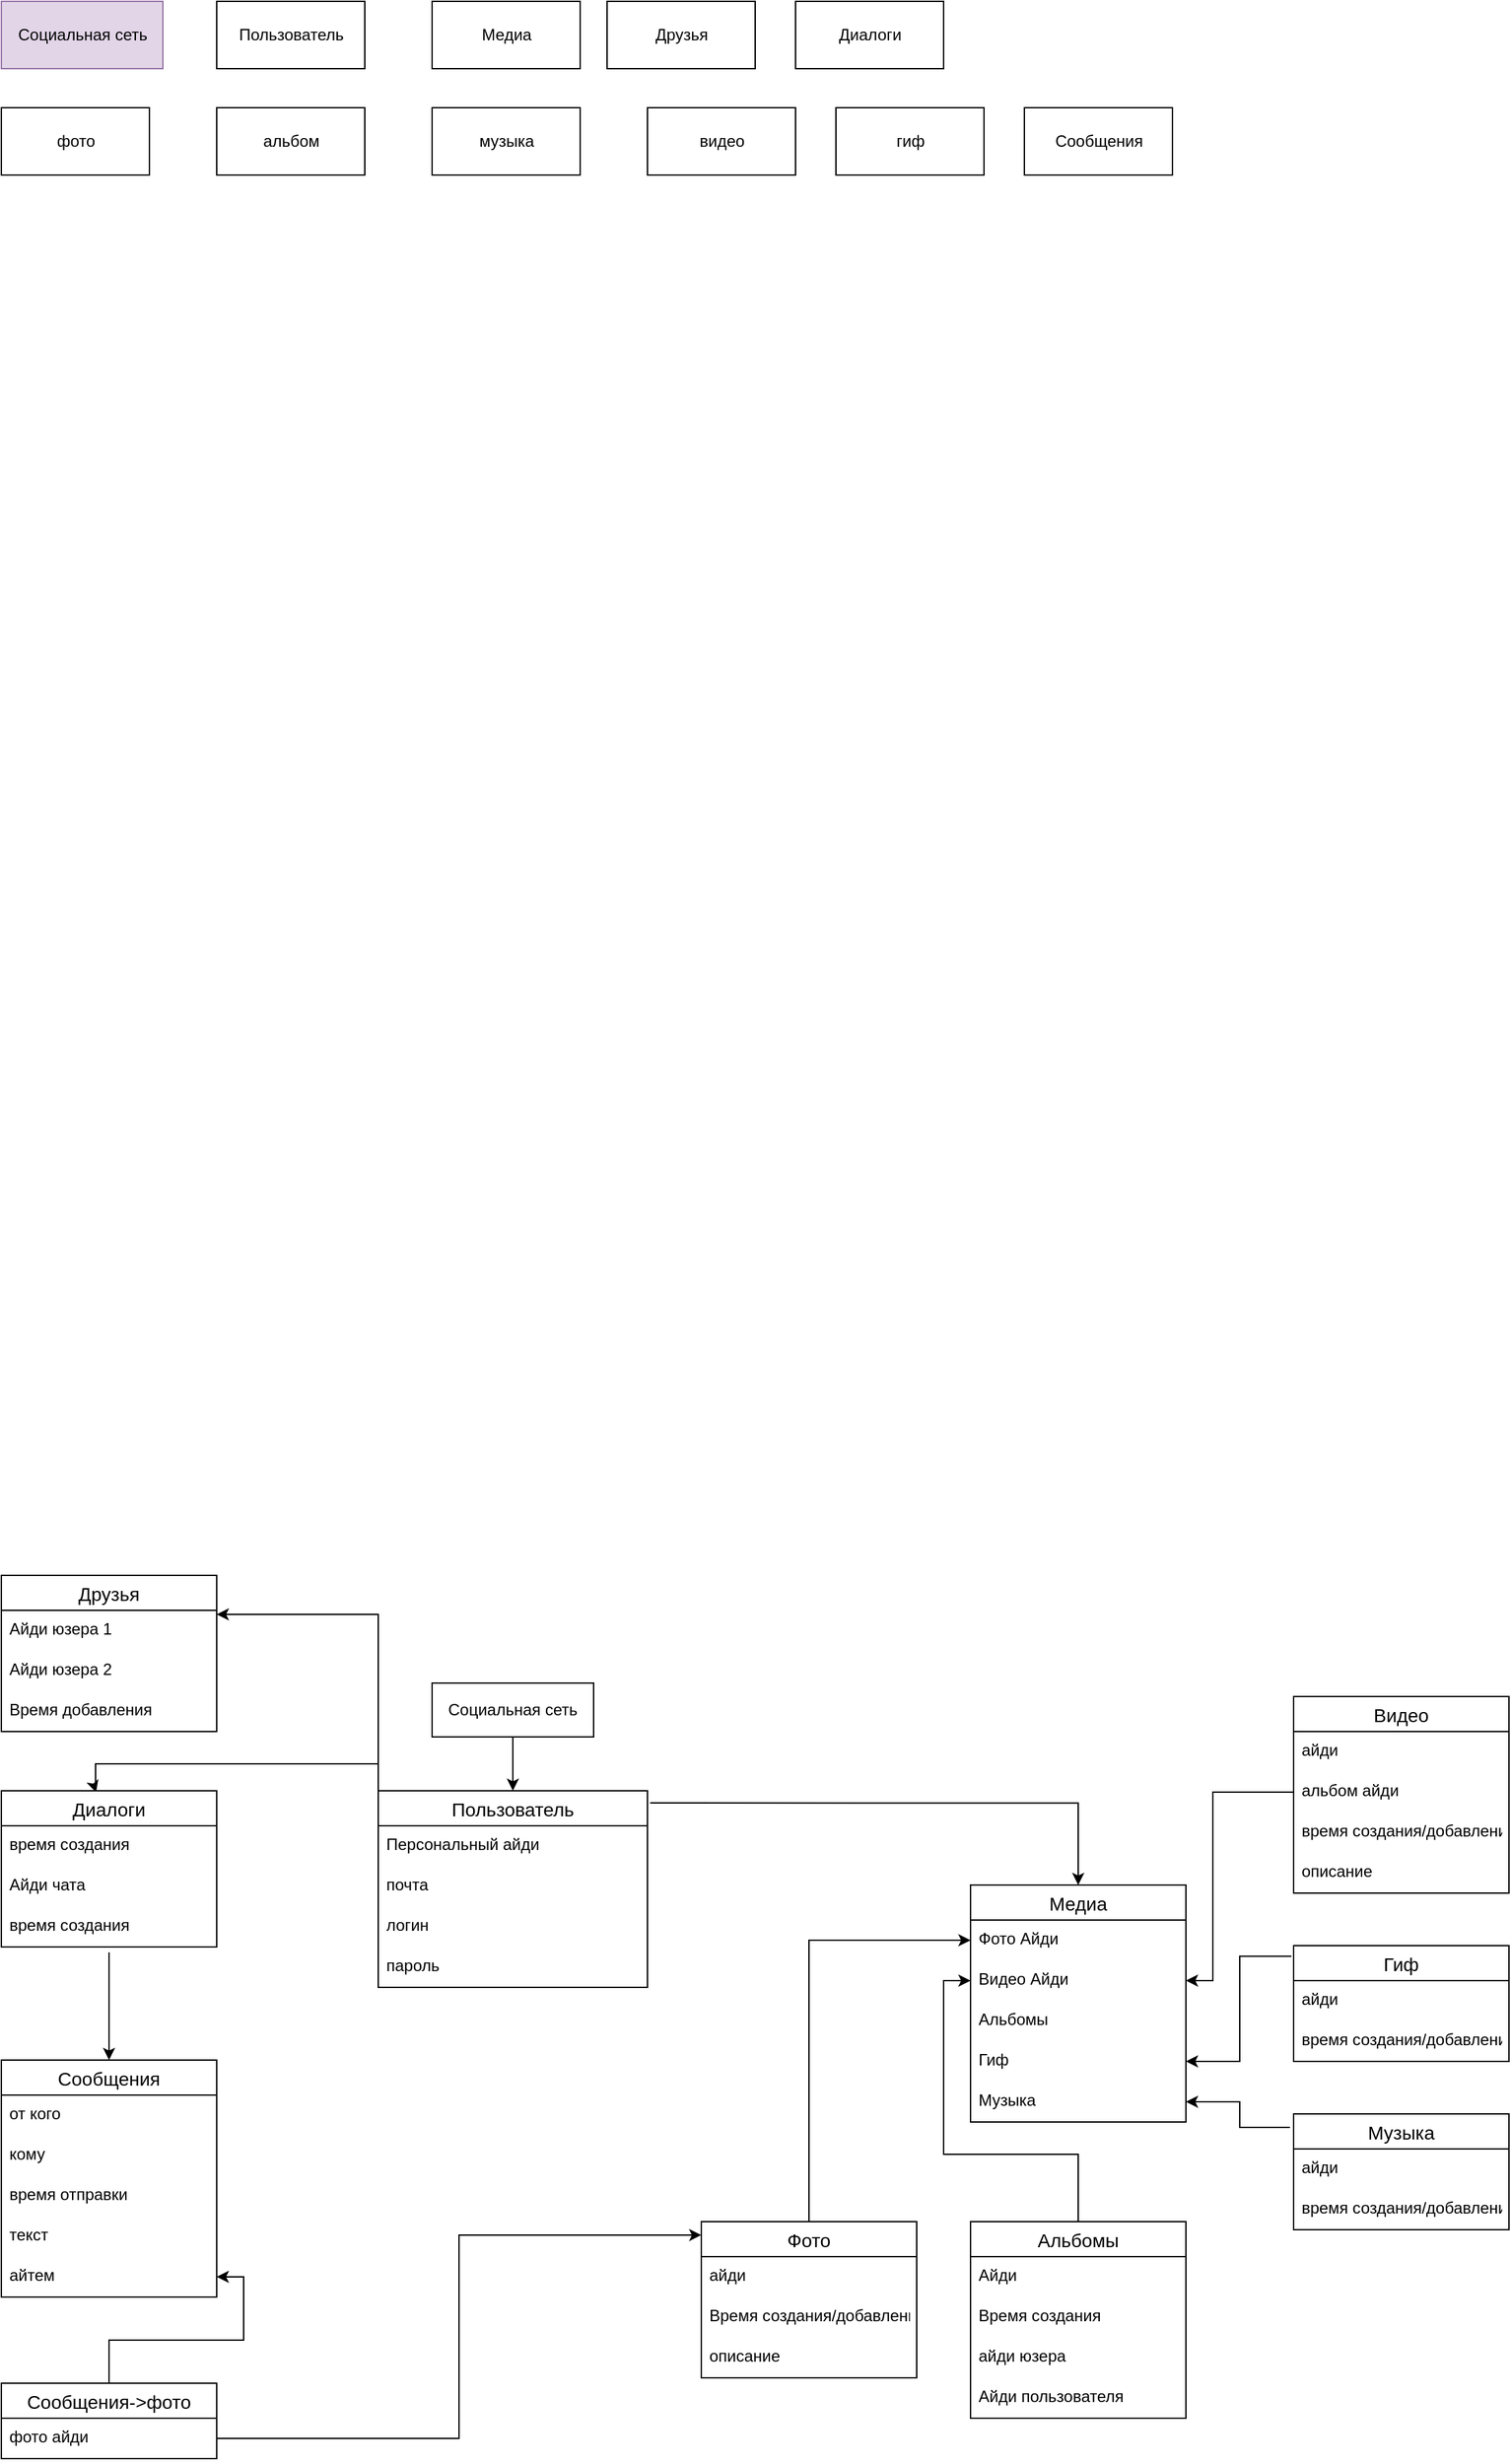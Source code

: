 <mxfile version="20.5.1" type="github">
  <diagram id="892sodERZgvS5ch3GcTH" name="Страница 1">
    <mxGraphModel dx="1671" dy="2103" grid="1" gridSize="10" guides="1" tooltips="1" connect="1" arrows="1" fold="1" page="1" pageScale="1" pageWidth="827" pageHeight="1169" math="0" shadow="0">
      <root>
        <mxCell id="0" />
        <mxCell id="1" parent="0" />
        <mxCell id="Xirezer4HCwD1WntG53T-69" style="edgeStyle=none;rounded=0;orthogonalLoop=1;jettySize=auto;html=1;exitX=0.5;exitY=1;exitDx=0;exitDy=0;entryX=0.5;entryY=0;entryDx=0;entryDy=0;" edge="1" parent="1" source="Xirezer4HCwD1WntG53T-5" target="Xirezer4HCwD1WntG53T-11">
          <mxGeometry relative="1" as="geometry" />
        </mxCell>
        <mxCell id="Xirezer4HCwD1WntG53T-5" value="Социальная сеть" style="whiteSpace=wrap;html=1;align=center;" vertex="1" parent="1">
          <mxGeometry x="320" y="80" width="120" height="40" as="geometry" />
        </mxCell>
        <mxCell id="Xirezer4HCwD1WntG53T-6" value="Сообщения" style="swimlane;fontStyle=0;childLayout=stackLayout;horizontal=1;startSize=26;horizontalStack=0;resizeParent=1;resizeParentMax=0;resizeLast=0;collapsible=1;marginBottom=0;align=center;fontSize=14;" vertex="1" parent="1">
          <mxGeometry y="360" width="160" height="176" as="geometry" />
        </mxCell>
        <mxCell id="Xirezer4HCwD1WntG53T-7" value="от кого" style="text;strokeColor=none;fillColor=none;spacingLeft=4;spacingRight=4;overflow=hidden;rotatable=0;points=[[0,0.5],[1,0.5]];portConstraint=eastwest;fontSize=12;" vertex="1" parent="Xirezer4HCwD1WntG53T-6">
          <mxGeometry y="26" width="160" height="30" as="geometry" />
        </mxCell>
        <mxCell id="Xirezer4HCwD1WntG53T-9" value="кому" style="text;strokeColor=none;fillColor=none;spacingLeft=4;spacingRight=4;overflow=hidden;rotatable=0;points=[[0,0.5],[1,0.5]];portConstraint=eastwest;fontSize=12;" vertex="1" parent="Xirezer4HCwD1WntG53T-6">
          <mxGeometry y="56" width="160" height="30" as="geometry" />
        </mxCell>
        <mxCell id="Xirezer4HCwD1WntG53T-10" value="время отправки" style="text;strokeColor=none;fillColor=none;spacingLeft=4;spacingRight=4;overflow=hidden;rotatable=0;points=[[0,0.5],[1,0.5]];portConstraint=eastwest;fontSize=12;" vertex="1" parent="Xirezer4HCwD1WntG53T-6">
          <mxGeometry y="86" width="160" height="30" as="geometry" />
        </mxCell>
        <mxCell id="Xirezer4HCwD1WntG53T-57" value="текст" style="text;strokeColor=none;fillColor=none;spacingLeft=4;spacingRight=4;overflow=hidden;rotatable=0;points=[[0,0.5],[1,0.5]];portConstraint=eastwest;fontSize=12;" vertex="1" parent="Xirezer4HCwD1WntG53T-6">
          <mxGeometry y="116" width="160" height="30" as="geometry" />
        </mxCell>
        <mxCell id="Xirezer4HCwD1WntG53T-94" value="айтем" style="text;strokeColor=none;fillColor=none;spacingLeft=4;spacingRight=4;overflow=hidden;rotatable=0;points=[[0,0.5],[1,0.5]];portConstraint=eastwest;fontSize=12;" vertex="1" parent="Xirezer4HCwD1WntG53T-6">
          <mxGeometry y="146" width="160" height="30" as="geometry" />
        </mxCell>
        <mxCell id="Xirezer4HCwD1WntG53T-118" style="edgeStyle=orthogonalEdgeStyle;rounded=0;orthogonalLoop=1;jettySize=auto;html=1;exitX=0;exitY=0;exitDx=0;exitDy=0;entryX=1;entryY=0.25;entryDx=0;entryDy=0;" edge="1" parent="1" source="Xirezer4HCwD1WntG53T-11" target="Xirezer4HCwD1WntG53T-86">
          <mxGeometry relative="1" as="geometry" />
        </mxCell>
        <mxCell id="Xirezer4HCwD1WntG53T-133" style="edgeStyle=orthogonalEdgeStyle;rounded=0;orthogonalLoop=1;jettySize=auto;html=1;exitX=0;exitY=0;exitDx=0;exitDy=0;entryX=0.44;entryY=0.011;entryDx=0;entryDy=0;entryPerimeter=0;" edge="1" parent="1" source="Xirezer4HCwD1WntG53T-11" target="Xirezer4HCwD1WntG53T-16">
          <mxGeometry relative="1" as="geometry">
            <Array as="points">
              <mxPoint x="280" y="140" />
              <mxPoint x="70" y="140" />
              <mxPoint x="70" y="160" />
              <mxPoint x="70" y="160" />
            </Array>
          </mxGeometry>
        </mxCell>
        <mxCell id="Xirezer4HCwD1WntG53T-11" value="Пользователь" style="swimlane;fontStyle=0;childLayout=stackLayout;horizontal=1;startSize=26;horizontalStack=0;resizeParent=1;resizeParentMax=0;resizeLast=0;collapsible=1;marginBottom=0;align=center;fontSize=14;" vertex="1" parent="1">
          <mxGeometry x="280" y="160" width="200" height="146" as="geometry" />
        </mxCell>
        <mxCell id="Xirezer4HCwD1WntG53T-12" value="Персональный айди" style="text;strokeColor=none;fillColor=none;spacingLeft=4;spacingRight=4;overflow=hidden;rotatable=0;points=[[0,0.5],[1,0.5]];portConstraint=eastwest;fontSize=12;" vertex="1" parent="Xirezer4HCwD1WntG53T-11">
          <mxGeometry y="26" width="200" height="30" as="geometry" />
        </mxCell>
        <mxCell id="Xirezer4HCwD1WntG53T-13" value="почта" style="text;strokeColor=none;fillColor=none;spacingLeft=4;spacingRight=4;overflow=hidden;rotatable=0;points=[[0,0.5],[1,0.5]];portConstraint=eastwest;fontSize=12;" vertex="1" parent="Xirezer4HCwD1WntG53T-11">
          <mxGeometry y="56" width="200" height="30" as="geometry" />
        </mxCell>
        <mxCell id="Xirezer4HCwD1WntG53T-14" value="логин" style="text;strokeColor=none;fillColor=none;spacingLeft=4;spacingRight=4;overflow=hidden;rotatable=0;points=[[0,0.5],[1,0.5]];portConstraint=eastwest;fontSize=12;" vertex="1" parent="Xirezer4HCwD1WntG53T-11">
          <mxGeometry y="86" width="200" height="30" as="geometry" />
        </mxCell>
        <mxCell id="Xirezer4HCwD1WntG53T-15" value="пароль" style="text;strokeColor=none;fillColor=none;spacingLeft=4;spacingRight=4;overflow=hidden;rotatable=0;points=[[0,0.5],[1,0.5]];portConstraint=eastwest;fontSize=12;" vertex="1" parent="Xirezer4HCwD1WntG53T-11">
          <mxGeometry y="116" width="200" height="30" as="geometry" />
        </mxCell>
        <mxCell id="Xirezer4HCwD1WntG53T-16" value="Диалоги" style="swimlane;fontStyle=0;childLayout=stackLayout;horizontal=1;startSize=26;horizontalStack=0;resizeParent=1;resizeParentMax=0;resizeLast=0;collapsible=1;marginBottom=0;align=center;fontSize=14;" vertex="1" parent="1">
          <mxGeometry y="160" width="160" height="116" as="geometry" />
        </mxCell>
        <mxCell id="Xirezer4HCwD1WntG53T-55" value="время создания" style="text;strokeColor=none;fillColor=none;spacingLeft=4;spacingRight=4;overflow=hidden;rotatable=0;points=[[0,0.5],[1,0.5]];portConstraint=eastwest;fontSize=12;" vertex="1" parent="Xirezer4HCwD1WntG53T-16">
          <mxGeometry y="26" width="160" height="30" as="geometry" />
        </mxCell>
        <mxCell id="Xirezer4HCwD1WntG53T-56" value="Айди чата" style="text;strokeColor=none;fillColor=none;spacingLeft=4;spacingRight=4;overflow=hidden;rotatable=0;points=[[0,0.5],[1,0.5]];portConstraint=eastwest;fontSize=12;" vertex="1" parent="Xirezer4HCwD1WntG53T-16">
          <mxGeometry y="56" width="160" height="30" as="geometry" />
        </mxCell>
        <mxCell id="Xirezer4HCwD1WntG53T-65" value="время создания" style="text;strokeColor=none;fillColor=none;spacingLeft=4;spacingRight=4;overflow=hidden;rotatable=0;points=[[0,0.5],[1,0.5]];portConstraint=eastwest;fontSize=12;" vertex="1" parent="Xirezer4HCwD1WntG53T-16">
          <mxGeometry y="86" width="160" height="30" as="geometry" />
        </mxCell>
        <mxCell id="Xirezer4HCwD1WntG53T-30" style="edgeStyle=none;rounded=0;orthogonalLoop=1;jettySize=auto;html=1;entryX=0.5;entryY=0;entryDx=0;entryDy=0;" edge="1" parent="1" target="Xirezer4HCwD1WntG53T-6">
          <mxGeometry relative="1" as="geometry">
            <mxPoint x="80" y="280" as="sourcePoint" />
          </mxGeometry>
        </mxCell>
        <mxCell id="Xirezer4HCwD1WntG53T-154" style="edgeStyle=orthogonalEdgeStyle;rounded=0;orthogonalLoop=1;jettySize=auto;html=1;entryX=0;entryY=0.5;entryDx=0;entryDy=0;" edge="1" parent="1" source="Xirezer4HCwD1WntG53T-37" target="Xirezer4HCwD1WntG53T-52">
          <mxGeometry relative="1" as="geometry" />
        </mxCell>
        <mxCell id="Xirezer4HCwD1WntG53T-37" value="Фото" style="swimlane;fontStyle=0;childLayout=stackLayout;horizontal=1;startSize=26;horizontalStack=0;resizeParent=1;resizeParentMax=0;resizeLast=0;collapsible=1;marginBottom=0;align=center;fontSize=14;" vertex="1" parent="1">
          <mxGeometry x="520" y="480" width="160" height="116" as="geometry" />
        </mxCell>
        <mxCell id="Xirezer4HCwD1WntG53T-39" value="айди" style="text;strokeColor=none;fillColor=none;spacingLeft=4;spacingRight=4;overflow=hidden;rotatable=0;points=[[0,0.5],[1,0.5]];portConstraint=eastwest;fontSize=12;" vertex="1" parent="Xirezer4HCwD1WntG53T-37">
          <mxGeometry y="26" width="160" height="30" as="geometry" />
        </mxCell>
        <mxCell id="Xirezer4HCwD1WntG53T-40" value="Время создания/добавления" style="text;strokeColor=none;fillColor=none;spacingLeft=4;spacingRight=4;overflow=hidden;rotatable=0;points=[[0,0.5],[1,0.5]];portConstraint=eastwest;fontSize=12;" vertex="1" parent="Xirezer4HCwD1WntG53T-37">
          <mxGeometry y="56" width="160" height="30" as="geometry" />
        </mxCell>
        <mxCell id="Xirezer4HCwD1WntG53T-68" value="описание" style="text;strokeColor=none;fillColor=none;spacingLeft=4;spacingRight=4;overflow=hidden;rotatable=0;points=[[0,0.5],[1,0.5]];portConstraint=eastwest;fontSize=12;" vertex="1" parent="Xirezer4HCwD1WntG53T-37">
          <mxGeometry y="86" width="160" height="30" as="geometry" />
        </mxCell>
        <mxCell id="Xirezer4HCwD1WntG53T-41" value="Видео" style="swimlane;fontStyle=0;childLayout=stackLayout;horizontal=1;startSize=26;horizontalStack=0;resizeParent=1;resizeParentMax=0;resizeLast=0;collapsible=1;marginBottom=0;align=center;fontSize=14;" vertex="1" parent="1">
          <mxGeometry x="960" y="90" width="160" height="146" as="geometry" />
        </mxCell>
        <mxCell id="Xirezer4HCwD1WntG53T-42" value="айди" style="text;strokeColor=none;fillColor=none;spacingLeft=4;spacingRight=4;overflow=hidden;rotatable=0;points=[[0,0.5],[1,0.5]];portConstraint=eastwest;fontSize=12;" vertex="1" parent="Xirezer4HCwD1WntG53T-41">
          <mxGeometry y="26" width="160" height="30" as="geometry" />
        </mxCell>
        <mxCell id="Xirezer4HCwD1WntG53T-43" value="альбом айди" style="text;strokeColor=none;fillColor=none;spacingLeft=4;spacingRight=4;overflow=hidden;rotatable=0;points=[[0,0.5],[1,0.5]];portConstraint=eastwest;fontSize=12;" vertex="1" parent="Xirezer4HCwD1WntG53T-41">
          <mxGeometry y="56" width="160" height="30" as="geometry" />
        </mxCell>
        <mxCell id="Xirezer4HCwD1WntG53T-44" value="время создания/добавления" style="text;strokeColor=none;fillColor=none;spacingLeft=4;spacingRight=4;overflow=hidden;rotatable=0;points=[[0,0.5],[1,0.5]];portConstraint=eastwest;fontSize=12;" vertex="1" parent="Xirezer4HCwD1WntG53T-41">
          <mxGeometry y="86" width="160" height="30" as="geometry" />
        </mxCell>
        <mxCell id="Xirezer4HCwD1WntG53T-75" value="описание" style="text;strokeColor=none;fillColor=none;spacingLeft=4;spacingRight=4;overflow=hidden;rotatable=0;points=[[0,0.5],[1,0.5]];portConstraint=eastwest;fontSize=12;" vertex="1" parent="Xirezer4HCwD1WntG53T-41">
          <mxGeometry y="116" width="160" height="30" as="geometry" />
        </mxCell>
        <mxCell id="Xirezer4HCwD1WntG53T-51" value="Медиа" style="swimlane;fontStyle=0;childLayout=stackLayout;horizontal=1;startSize=26;horizontalStack=0;resizeParent=1;resizeParentMax=0;resizeLast=0;collapsible=1;marginBottom=0;align=center;fontSize=14;" vertex="1" parent="1">
          <mxGeometry x="720" y="230" width="160" height="176" as="geometry" />
        </mxCell>
        <mxCell id="Xirezer4HCwD1WntG53T-52" value="Фото Айди" style="text;strokeColor=none;fillColor=none;spacingLeft=4;spacingRight=4;overflow=hidden;rotatable=0;points=[[0,0.5],[1,0.5]];portConstraint=eastwest;fontSize=12;" vertex="1" parent="Xirezer4HCwD1WntG53T-51">
          <mxGeometry y="26" width="160" height="30" as="geometry" />
        </mxCell>
        <mxCell id="Xirezer4HCwD1WntG53T-53" value="Видео Айди" style="text;strokeColor=none;fillColor=none;spacingLeft=4;spacingRight=4;overflow=hidden;rotatable=0;points=[[0,0.5],[1,0.5]];portConstraint=eastwest;fontSize=12;" vertex="1" parent="Xirezer4HCwD1WntG53T-51">
          <mxGeometry y="56" width="160" height="30" as="geometry" />
        </mxCell>
        <mxCell id="Xirezer4HCwD1WntG53T-59" value="Альбомы" style="text;strokeColor=none;fillColor=none;spacingLeft=4;spacingRight=4;overflow=hidden;rotatable=0;points=[[0,0.5],[1,0.5]];portConstraint=eastwest;fontSize=12;" vertex="1" parent="Xirezer4HCwD1WntG53T-51">
          <mxGeometry y="86" width="160" height="30" as="geometry" />
        </mxCell>
        <mxCell id="Xirezer4HCwD1WntG53T-54" value="Гиф" style="text;strokeColor=none;fillColor=none;spacingLeft=4;spacingRight=4;overflow=hidden;rotatable=0;points=[[0,0.5],[1,0.5]];portConstraint=eastwest;fontSize=12;" vertex="1" parent="Xirezer4HCwD1WntG53T-51">
          <mxGeometry y="116" width="160" height="30" as="geometry" />
        </mxCell>
        <mxCell id="Xirezer4HCwD1WntG53T-58" value="Музыка" style="text;strokeColor=none;fillColor=none;spacingLeft=4;spacingRight=4;overflow=hidden;rotatable=0;points=[[0,0.5],[1,0.5]];portConstraint=eastwest;fontSize=12;" vertex="1" parent="Xirezer4HCwD1WntG53T-51">
          <mxGeometry y="146" width="160" height="30" as="geometry" />
        </mxCell>
        <mxCell id="Xirezer4HCwD1WntG53T-134" value="" style="edgeStyle=orthogonalEdgeStyle;rounded=0;orthogonalLoop=1;jettySize=auto;html=1;" edge="1" parent="1" source="Xirezer4HCwD1WntG53T-60" target="Xirezer4HCwD1WntG53T-94">
          <mxGeometry relative="1" as="geometry" />
        </mxCell>
        <mxCell id="Xirezer4HCwD1WntG53T-60" value="Сообщения-&gt;фото" style="swimlane;fontStyle=0;childLayout=stackLayout;horizontal=1;startSize=26;horizontalStack=0;resizeParent=1;resizeParentMax=0;resizeLast=0;collapsible=1;marginBottom=0;align=center;fontSize=14;" vertex="1" parent="1">
          <mxGeometry y="600" width="160" height="56" as="geometry" />
        </mxCell>
        <mxCell id="Xirezer4HCwD1WntG53T-61" value="фото айди" style="text;strokeColor=none;fillColor=none;spacingLeft=4;spacingRight=4;overflow=hidden;rotatable=0;points=[[0,0.5],[1,0.5]];portConstraint=eastwest;fontSize=12;" vertex="1" parent="Xirezer4HCwD1WntG53T-60">
          <mxGeometry y="26" width="160" height="30" as="geometry" />
        </mxCell>
        <mxCell id="Xirezer4HCwD1WntG53T-155" style="edgeStyle=orthogonalEdgeStyle;rounded=0;orthogonalLoop=1;jettySize=auto;html=1;entryX=0;entryY=0.5;entryDx=0;entryDy=0;" edge="1" parent="1" source="Xirezer4HCwD1WntG53T-31" target="Xirezer4HCwD1WntG53T-53">
          <mxGeometry relative="1" as="geometry">
            <Array as="points">
              <mxPoint x="800" y="430" />
              <mxPoint x="700" y="430" />
              <mxPoint x="700" y="301" />
            </Array>
          </mxGeometry>
        </mxCell>
        <mxCell id="Xirezer4HCwD1WntG53T-31" value="Альбомы" style="swimlane;fontStyle=0;childLayout=stackLayout;horizontal=1;startSize=26;horizontalStack=0;resizeParent=1;resizeParentMax=0;resizeLast=0;collapsible=1;marginBottom=0;align=center;fontSize=14;" vertex="1" parent="1">
          <mxGeometry x="720" y="480" width="160" height="146" as="geometry" />
        </mxCell>
        <mxCell id="Xirezer4HCwD1WntG53T-33" value="Айди" style="text;strokeColor=none;fillColor=none;spacingLeft=4;spacingRight=4;overflow=hidden;rotatable=0;points=[[0,0.5],[1,0.5]];portConstraint=eastwest;fontSize=12;" vertex="1" parent="Xirezer4HCwD1WntG53T-31">
          <mxGeometry y="26" width="160" height="30" as="geometry" />
        </mxCell>
        <mxCell id="Xirezer4HCwD1WntG53T-34" value="Время создания" style="text;strokeColor=none;fillColor=none;spacingLeft=4;spacingRight=4;overflow=hidden;rotatable=0;points=[[0,0.5],[1,0.5]];portConstraint=eastwest;fontSize=12;" vertex="1" parent="Xirezer4HCwD1WntG53T-31">
          <mxGeometry y="56" width="160" height="30" as="geometry" />
        </mxCell>
        <mxCell id="Xirezer4HCwD1WntG53T-93" value="айди юзера" style="text;strokeColor=none;fillColor=none;spacingLeft=4;spacingRight=4;overflow=hidden;rotatable=0;points=[[0,0.5],[1,0.5]];portConstraint=eastwest;fontSize=12;" vertex="1" parent="Xirezer4HCwD1WntG53T-31">
          <mxGeometry y="86" width="160" height="30" as="geometry" />
        </mxCell>
        <mxCell id="Xirezer4HCwD1WntG53T-36" value="Айди пользователя" style="text;strokeColor=none;fillColor=none;spacingLeft=4;spacingRight=4;overflow=hidden;rotatable=0;points=[[0,0.5],[1,0.5]];portConstraint=eastwest;fontSize=12;" vertex="1" parent="Xirezer4HCwD1WntG53T-31">
          <mxGeometry y="116" width="160" height="30" as="geometry" />
        </mxCell>
        <mxCell id="Xirezer4HCwD1WntG53T-149" value="" style="edgeStyle=orthogonalEdgeStyle;rounded=0;orthogonalLoop=1;jettySize=auto;html=1;exitX=-0.01;exitY=0.092;exitDx=0;exitDy=0;exitPerimeter=0;" edge="1" parent="1" source="Xirezer4HCwD1WntG53T-76" target="Xirezer4HCwD1WntG53T-54">
          <mxGeometry relative="1" as="geometry" />
        </mxCell>
        <mxCell id="Xirezer4HCwD1WntG53T-76" value="Гиф" style="swimlane;fontStyle=0;childLayout=stackLayout;horizontal=1;startSize=26;horizontalStack=0;resizeParent=1;resizeParentMax=0;resizeLast=0;collapsible=1;marginBottom=0;align=center;fontSize=14;" vertex="1" parent="1">
          <mxGeometry x="960" y="275" width="160" height="86" as="geometry" />
        </mxCell>
        <mxCell id="Xirezer4HCwD1WntG53T-77" value="айди" style="text;strokeColor=none;fillColor=none;spacingLeft=4;spacingRight=4;overflow=hidden;rotatable=0;points=[[0,0.5],[1,0.5]];portConstraint=eastwest;fontSize=12;" vertex="1" parent="Xirezer4HCwD1WntG53T-76">
          <mxGeometry y="26" width="160" height="30" as="geometry" />
        </mxCell>
        <mxCell id="Xirezer4HCwD1WntG53T-78" value="время создания/добавления" style="text;strokeColor=none;fillColor=none;spacingLeft=4;spacingRight=4;overflow=hidden;rotatable=0;points=[[0,0.5],[1,0.5]];portConstraint=eastwest;fontSize=12;" vertex="1" parent="Xirezer4HCwD1WntG53T-76">
          <mxGeometry y="56" width="160" height="30" as="geometry" />
        </mxCell>
        <mxCell id="Xirezer4HCwD1WntG53T-152" style="edgeStyle=orthogonalEdgeStyle;rounded=0;orthogonalLoop=1;jettySize=auto;html=1;entryX=1;entryY=0.5;entryDx=0;entryDy=0;exitX=-0.017;exitY=0.116;exitDx=0;exitDy=0;exitPerimeter=0;" edge="1" parent="1" source="Xirezer4HCwD1WntG53T-80" target="Xirezer4HCwD1WntG53T-58">
          <mxGeometry relative="1" as="geometry" />
        </mxCell>
        <mxCell id="Xirezer4HCwD1WntG53T-80" value="Музыка" style="swimlane;fontStyle=0;childLayout=stackLayout;horizontal=1;startSize=26;horizontalStack=0;resizeParent=1;resizeParentMax=0;resizeLast=0;collapsible=1;marginBottom=0;align=center;fontSize=14;" vertex="1" parent="1">
          <mxGeometry x="960" y="400" width="160" height="86" as="geometry" />
        </mxCell>
        <mxCell id="Xirezer4HCwD1WntG53T-81" value="айди" style="text;strokeColor=none;fillColor=none;spacingLeft=4;spacingRight=4;overflow=hidden;rotatable=0;points=[[0,0.5],[1,0.5]];portConstraint=eastwest;fontSize=12;" vertex="1" parent="Xirezer4HCwD1WntG53T-80">
          <mxGeometry y="26" width="160" height="30" as="geometry" />
        </mxCell>
        <mxCell id="Xirezer4HCwD1WntG53T-82" value="время создания/добавления" style="text;strokeColor=none;fillColor=none;spacingLeft=4;spacingRight=4;overflow=hidden;rotatable=0;points=[[0,0.5],[1,0.5]];portConstraint=eastwest;fontSize=12;" vertex="1" parent="Xirezer4HCwD1WntG53T-80">
          <mxGeometry y="56" width="160" height="30" as="geometry" />
        </mxCell>
        <mxCell id="Xirezer4HCwD1WntG53T-86" value="Друзья" style="swimlane;fontStyle=0;childLayout=stackLayout;horizontal=1;startSize=26;horizontalStack=0;resizeParent=1;resizeParentMax=0;resizeLast=0;collapsible=1;marginBottom=0;align=center;fontSize=14;" vertex="1" parent="1">
          <mxGeometry width="160" height="116" as="geometry" />
        </mxCell>
        <mxCell id="Xirezer4HCwD1WntG53T-87" value="Айди юзера 1" style="text;strokeColor=none;fillColor=none;spacingLeft=4;spacingRight=4;overflow=hidden;rotatable=0;points=[[0,0.5],[1,0.5]];portConstraint=eastwest;fontSize=12;" vertex="1" parent="Xirezer4HCwD1WntG53T-86">
          <mxGeometry y="26" width="160" height="30" as="geometry" />
        </mxCell>
        <mxCell id="Xirezer4HCwD1WntG53T-88" value="Айди юзера 2" style="text;strokeColor=none;fillColor=none;spacingLeft=4;spacingRight=4;overflow=hidden;rotatable=0;points=[[0,0.5],[1,0.5]];portConstraint=eastwest;fontSize=12;" vertex="1" parent="Xirezer4HCwD1WntG53T-86">
          <mxGeometry y="56" width="160" height="30" as="geometry" />
        </mxCell>
        <mxCell id="Xirezer4HCwD1WntG53T-89" value="Время добавления" style="text;strokeColor=none;fillColor=none;spacingLeft=4;spacingRight=4;overflow=hidden;rotatable=0;points=[[0,0.5],[1,0.5]];portConstraint=eastwest;fontSize=12;" vertex="1" parent="Xirezer4HCwD1WntG53T-86">
          <mxGeometry y="86" width="160" height="30" as="geometry" />
        </mxCell>
        <mxCell id="Xirezer4HCwD1WntG53T-101" value="Социальная сеть" style="html=1;fillColor=#e1d5e7;strokeColor=#9673a6;" vertex="1" parent="1">
          <mxGeometry y="-1169" width="120" height="50" as="geometry" />
        </mxCell>
        <mxCell id="Xirezer4HCwD1WntG53T-102" value="альбом&lt;span style=&quot;color: rgba(0, 0, 0, 0); font-family: monospace; font-size: 0px; text-align: start;&quot;&gt;%3CmxGraphModel%3E%3Croot%3E%3CmxCell%20id%3D%220%22%2F%3E%3CmxCell%20id%3D%221%22%20parent%3D%220%22%2F%3E%3CmxCell%20id%3D%222%22%20value%3D%22Object%22%20style%3D%22html%3D1%3B%22%20vertex%3D%221%22%20parent%3D%221%22%3E%3CmxGeometry%20x%3D%22160%22%20y%3D%22-1090%22%20width%3D%22110%22%20height%3D%2250%22%20as%3D%22geometry%22%2F%3E%3C%2FmxCell%3E%3C%2Froot%3E%3C%2FmxGraphModel%3E&lt;/span&gt;" style="html=1;" vertex="1" parent="1">
          <mxGeometry x="160" y="-1090" width="110" height="50" as="geometry" />
        </mxCell>
        <mxCell id="Xirezer4HCwD1WntG53T-103" value="Пользователь" style="html=1;" vertex="1" parent="1">
          <mxGeometry x="160" y="-1169" width="110" height="50" as="geometry" />
        </mxCell>
        <mxCell id="Xirezer4HCwD1WntG53T-104" value="фото" style="html=1;" vertex="1" parent="1">
          <mxGeometry y="-1090" width="110" height="50" as="geometry" />
        </mxCell>
        <mxCell id="Xirezer4HCwD1WntG53T-105" value="музыка" style="html=1;" vertex="1" parent="1">
          <mxGeometry x="320" y="-1090" width="110" height="50" as="geometry" />
        </mxCell>
        <mxCell id="Xirezer4HCwD1WntG53T-106" value="Друзья" style="html=1;" vertex="1" parent="1">
          <mxGeometry x="450" y="-1169" width="110" height="50" as="geometry" />
        </mxCell>
        <mxCell id="Xirezer4HCwD1WntG53T-107" value="Медиа" style="html=1;" vertex="1" parent="1">
          <mxGeometry x="320" y="-1169" width="110" height="50" as="geometry" />
        </mxCell>
        <mxCell id="Xirezer4HCwD1WntG53T-108" value="гиф" style="html=1;" vertex="1" parent="1">
          <mxGeometry x="620" y="-1090" width="110" height="50" as="geometry" />
        </mxCell>
        <mxCell id="Xirezer4HCwD1WntG53T-109" value="видео" style="html=1;" vertex="1" parent="1">
          <mxGeometry x="480" y="-1090" width="110" height="50" as="geometry" />
        </mxCell>
        <mxCell id="Xirezer4HCwD1WntG53T-110" value="Сообщения" style="html=1;" vertex="1" parent="1">
          <mxGeometry x="760" y="-1090" width="110" height="50" as="geometry" />
        </mxCell>
        <mxCell id="Xirezer4HCwD1WntG53T-111" value="Диалоги" style="html=1;" vertex="1" parent="1">
          <mxGeometry x="590" y="-1169" width="110" height="50" as="geometry" />
        </mxCell>
        <mxCell id="Xirezer4HCwD1WntG53T-138" style="edgeStyle=orthogonalEdgeStyle;rounded=0;orthogonalLoop=1;jettySize=auto;html=1;entryX=0;entryY=0.086;entryDx=0;entryDy=0;entryPerimeter=0;" edge="1" parent="1" source="Xirezer4HCwD1WntG53T-61" target="Xirezer4HCwD1WntG53T-37">
          <mxGeometry relative="1" as="geometry" />
        </mxCell>
        <mxCell id="Xirezer4HCwD1WntG53T-139" style="edgeStyle=orthogonalEdgeStyle;rounded=0;orthogonalLoop=1;jettySize=auto;html=1;entryX=0.5;entryY=0;entryDx=0;entryDy=0;exitX=1.01;exitY=0.062;exitDx=0;exitDy=0;exitPerimeter=0;" edge="1" parent="1" source="Xirezer4HCwD1WntG53T-11" target="Xirezer4HCwD1WntG53T-51">
          <mxGeometry relative="1" as="geometry" />
        </mxCell>
        <mxCell id="Xirezer4HCwD1WntG53T-151" style="edgeStyle=orthogonalEdgeStyle;rounded=0;orthogonalLoop=1;jettySize=auto;html=1;entryX=1;entryY=0.5;entryDx=0;entryDy=0;" edge="1" parent="1" source="Xirezer4HCwD1WntG53T-43" target="Xirezer4HCwD1WntG53T-53">
          <mxGeometry relative="1" as="geometry">
            <Array as="points">
              <mxPoint x="900" y="161" />
              <mxPoint x="900" y="301" />
            </Array>
          </mxGeometry>
        </mxCell>
      </root>
    </mxGraphModel>
  </diagram>
</mxfile>
